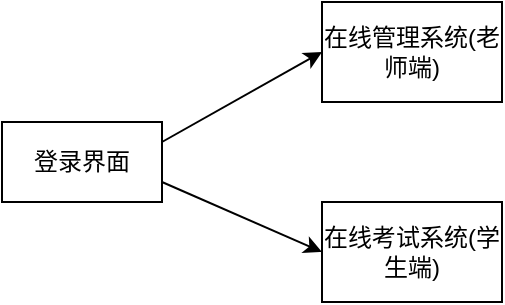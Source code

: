 <mxfile version="12.4.3" type="github" pages="1"><diagram id="4p8fBobHbO431W4AVoGw" name="Page-1"><mxGraphModel dx="946" dy="614" grid="1" gridSize="10" guides="1" tooltips="1" connect="1" arrows="1" fold="1" page="1" pageScale="1" pageWidth="827" pageHeight="1169" math="0" shadow="0"><root><mxCell id="0"/><mxCell id="1" parent="0"/><mxCell id="RUF5SsVqKcVYMU7fsUiY-2" value="登录界面" style="rounded=0;whiteSpace=wrap;html=1;" vertex="1" parent="1"><mxGeometry x="150" y="190" width="80" height="40" as="geometry"/></mxCell><mxCell id="RUF5SsVqKcVYMU7fsUiY-3" value="在线管理系统(老师端)" style="rounded=0;whiteSpace=wrap;html=1;" vertex="1" parent="1"><mxGeometry x="310" y="130" width="90" height="50" as="geometry"/></mxCell><mxCell id="RUF5SsVqKcVYMU7fsUiY-4" value="在线考试系统(学生端)" style="rounded=0;whiteSpace=wrap;html=1;" vertex="1" parent="1"><mxGeometry x="310" y="230" width="90" height="50" as="geometry"/></mxCell><mxCell id="RUF5SsVqKcVYMU7fsUiY-8" value="" style="endArrow=classic;html=1;exitX=1;exitY=0.25;exitDx=0;exitDy=0;entryX=0;entryY=0.5;entryDx=0;entryDy=0;" edge="1" parent="1" source="RUF5SsVqKcVYMU7fsUiY-2" target="RUF5SsVqKcVYMU7fsUiY-3"><mxGeometry width="50" height="50" relative="1" as="geometry"><mxPoint x="150" y="350" as="sourcePoint"/><mxPoint x="200" y="300" as="targetPoint"/></mxGeometry></mxCell><mxCell id="RUF5SsVqKcVYMU7fsUiY-9" value="" style="endArrow=classic;html=1;entryX=0;entryY=0.5;entryDx=0;entryDy=0;exitX=1;exitY=0.75;exitDx=0;exitDy=0;" edge="1" parent="1" source="RUF5SsVqKcVYMU7fsUiY-2" target="RUF5SsVqKcVYMU7fsUiY-4"><mxGeometry width="50" height="50" relative="1" as="geometry"><mxPoint x="140" y="330" as="sourcePoint"/><mxPoint x="190" y="280" as="targetPoint"/></mxGeometry></mxCell></root></mxGraphModel></diagram></mxfile>